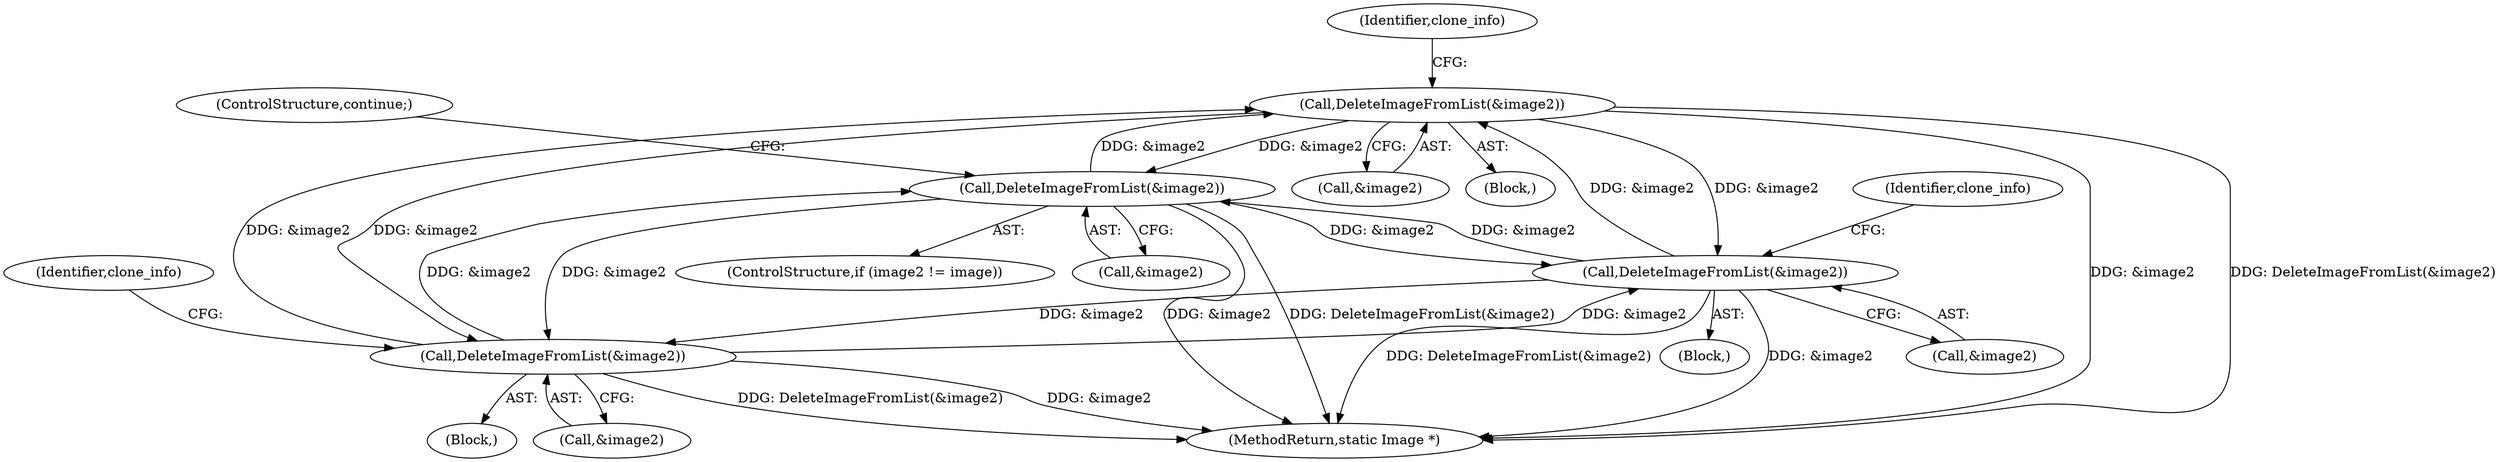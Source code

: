 digraph "0_ImageMagick_f7206618d27c2e69d977abf40e3035a33e5f6be0@pointer" {
"1002135" [label="(Call,DeleteImageFromList(&image2))"];
"1000601" [label="(Call,DeleteImageFromList(&image2))"];
"1002022" [label="(Call,DeleteImageFromList(&image2))"];
"1000984" [label="(Call,DeleteImageFromList(&image2))"];
"1002135" [label="(Call,DeleteImageFromList(&image2))"];
"1002023" [label="(Call,&image2)"];
"1002135" [label="(Call,DeleteImageFromList(&image2))"];
"1002021" [label="(Block,)"];
"1000989" [label="(Identifier,clone_info)"];
"1002022" [label="(Call,DeleteImageFromList(&image2))"];
"1000601" [label="(Call,DeleteImageFromList(&image2))"];
"1000984" [label="(Call,DeleteImageFromList(&image2))"];
"1000597" [label="(ControlStructure,if (image2 != image))"];
"1000981" [label="(Block,)"];
"1002139" [label="(Identifier,clone_info)"];
"1002026" [label="(Identifier,clone_info)"];
"1000985" [label="(Call,&image2)"];
"1000604" [label="(ControlStructure,continue;)"];
"1002136" [label="(Call,&image2)"];
"1000602" [label="(Call,&image2)"];
"1002134" [label="(Block,)"];
"1002325" [label="(MethodReturn,static Image *)"];
"1002135" -> "1002134"  [label="AST: "];
"1002135" -> "1002136"  [label="CFG: "];
"1002136" -> "1002135"  [label="AST: "];
"1002139" -> "1002135"  [label="CFG: "];
"1002135" -> "1002325"  [label="DDG: &image2"];
"1002135" -> "1002325"  [label="DDG: DeleteImageFromList(&image2)"];
"1002135" -> "1000601"  [label="DDG: &image2"];
"1002135" -> "1000984"  [label="DDG: &image2"];
"1002135" -> "1002022"  [label="DDG: &image2"];
"1000601" -> "1002135"  [label="DDG: &image2"];
"1002022" -> "1002135"  [label="DDG: &image2"];
"1000984" -> "1002135"  [label="DDG: &image2"];
"1000601" -> "1000597"  [label="AST: "];
"1000601" -> "1000602"  [label="CFG: "];
"1000602" -> "1000601"  [label="AST: "];
"1000604" -> "1000601"  [label="CFG: "];
"1000601" -> "1002325"  [label="DDG: &image2"];
"1000601" -> "1002325"  [label="DDG: DeleteImageFromList(&image2)"];
"1002022" -> "1000601"  [label="DDG: &image2"];
"1000984" -> "1000601"  [label="DDG: &image2"];
"1000601" -> "1000984"  [label="DDG: &image2"];
"1000601" -> "1002022"  [label="DDG: &image2"];
"1002022" -> "1002021"  [label="AST: "];
"1002022" -> "1002023"  [label="CFG: "];
"1002023" -> "1002022"  [label="AST: "];
"1002026" -> "1002022"  [label="CFG: "];
"1002022" -> "1002325"  [label="DDG: DeleteImageFromList(&image2)"];
"1002022" -> "1002325"  [label="DDG: &image2"];
"1002022" -> "1000984"  [label="DDG: &image2"];
"1000984" -> "1002022"  [label="DDG: &image2"];
"1000984" -> "1000981"  [label="AST: "];
"1000984" -> "1000985"  [label="CFG: "];
"1000985" -> "1000984"  [label="AST: "];
"1000989" -> "1000984"  [label="CFG: "];
"1000984" -> "1002325"  [label="DDG: DeleteImageFromList(&image2)"];
"1000984" -> "1002325"  [label="DDG: &image2"];
}
